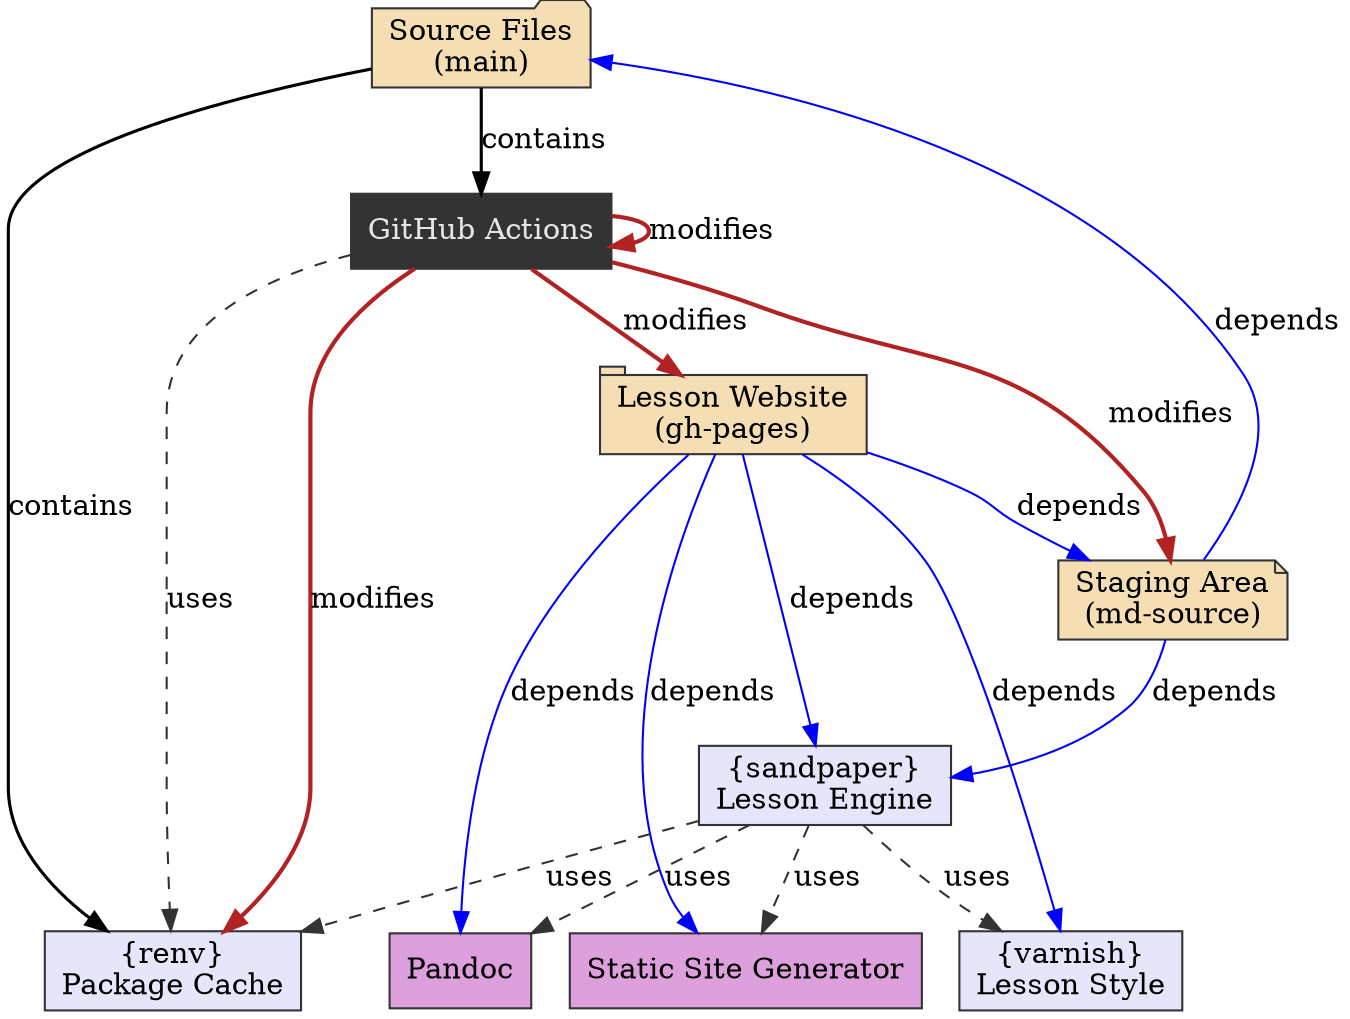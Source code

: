 digraph "Infrastructure Dependencies" {

    // Content
    node [style="filled", color="grey20", fillcolor="wheat", shape="rect"];
    source [label="Source Files\n(main)"      , shape="folder" ];
    stage  [label="Staging Area\n(md-source)" , shape="note"   ];
    site   [label="Lesson Website\n(gh-pages)", shape="tab"    ];

    // Tools
    node [style="filled", color="grey20", fillcolor="grey20", shape="rect"];
    actions   [label="GitHub Actions", fontcolor="grey90"]; 

    node [fillcolor="lavender"];
    sandpaper [label="{sandpaper}\nLesson Engine"];
    varnish   [label="{varnish}\nLesson Style"   ];
    cache     [label="{renv}\nPackage Cache"     ];
    node [fillcolor="plum"];
    engine    [label="Static Site Generator"     ];
    pandoc    [label="Pandoc"                    ];

    /* {rank="same"; actions, cache}; */
    
    edge [color="black", penwidth=1.5, label="contains"];
    source -> cache;
    source -> actions;

    edge [color="firebrick", penwidth=2, label="modifies"];
    actions     -> stage;
    actions     -> site;
    actions     -> cache;
    actions     -> actions;
    
    edge [color="blue", penwidth=1, label="depends"];
    site  -> varnish;
    site  -> engine;
    site  -> pandoc;
    site  -> stage;
    site  -> sandpaper;
    stage -> sandpaper;
    stage -> source;

    edge [color="grey20", label="uses", style="dashed"];
    sandpaper   -> varnish;
    sandpaper   -> pandoc;
    sandpaper   -> engine;
    sandpaper   -> cache;
    actions     -> cache;
    
}
